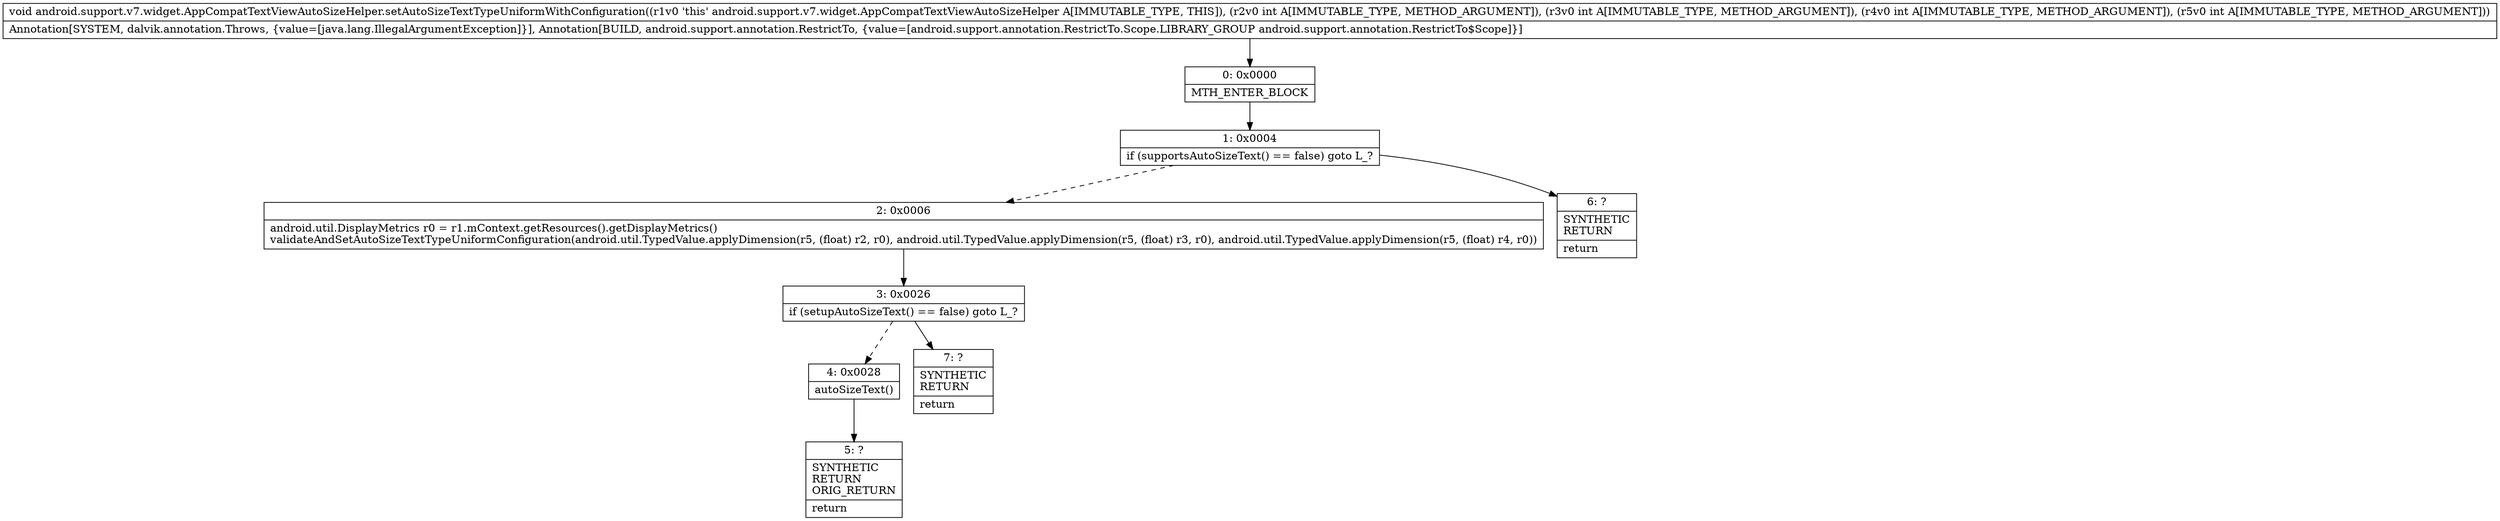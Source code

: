 digraph "CFG forandroid.support.v7.widget.AppCompatTextViewAutoSizeHelper.setAutoSizeTextTypeUniformWithConfiguration(IIII)V" {
Node_0 [shape=record,label="{0\:\ 0x0000|MTH_ENTER_BLOCK\l}"];
Node_1 [shape=record,label="{1\:\ 0x0004|if (supportsAutoSizeText() == false) goto L_?\l}"];
Node_2 [shape=record,label="{2\:\ 0x0006|android.util.DisplayMetrics r0 = r1.mContext.getResources().getDisplayMetrics()\lvalidateAndSetAutoSizeTextTypeUniformConfiguration(android.util.TypedValue.applyDimension(r5, (float) r2, r0), android.util.TypedValue.applyDimension(r5, (float) r3, r0), android.util.TypedValue.applyDimension(r5, (float) r4, r0))\l}"];
Node_3 [shape=record,label="{3\:\ 0x0026|if (setupAutoSizeText() == false) goto L_?\l}"];
Node_4 [shape=record,label="{4\:\ 0x0028|autoSizeText()\l}"];
Node_5 [shape=record,label="{5\:\ ?|SYNTHETIC\lRETURN\lORIG_RETURN\l|return\l}"];
Node_6 [shape=record,label="{6\:\ ?|SYNTHETIC\lRETURN\l|return\l}"];
Node_7 [shape=record,label="{7\:\ ?|SYNTHETIC\lRETURN\l|return\l}"];
MethodNode[shape=record,label="{void android.support.v7.widget.AppCompatTextViewAutoSizeHelper.setAutoSizeTextTypeUniformWithConfiguration((r1v0 'this' android.support.v7.widget.AppCompatTextViewAutoSizeHelper A[IMMUTABLE_TYPE, THIS]), (r2v0 int A[IMMUTABLE_TYPE, METHOD_ARGUMENT]), (r3v0 int A[IMMUTABLE_TYPE, METHOD_ARGUMENT]), (r4v0 int A[IMMUTABLE_TYPE, METHOD_ARGUMENT]), (r5v0 int A[IMMUTABLE_TYPE, METHOD_ARGUMENT]))  | Annotation[SYSTEM, dalvik.annotation.Throws, \{value=[java.lang.IllegalArgumentException]\}], Annotation[BUILD, android.support.annotation.RestrictTo, \{value=[android.support.annotation.RestrictTo.Scope.LIBRARY_GROUP android.support.annotation.RestrictTo$Scope]\}]\l}"];
MethodNode -> Node_0;
Node_0 -> Node_1;
Node_1 -> Node_2[style=dashed];
Node_1 -> Node_6;
Node_2 -> Node_3;
Node_3 -> Node_4[style=dashed];
Node_3 -> Node_7;
Node_4 -> Node_5;
}

